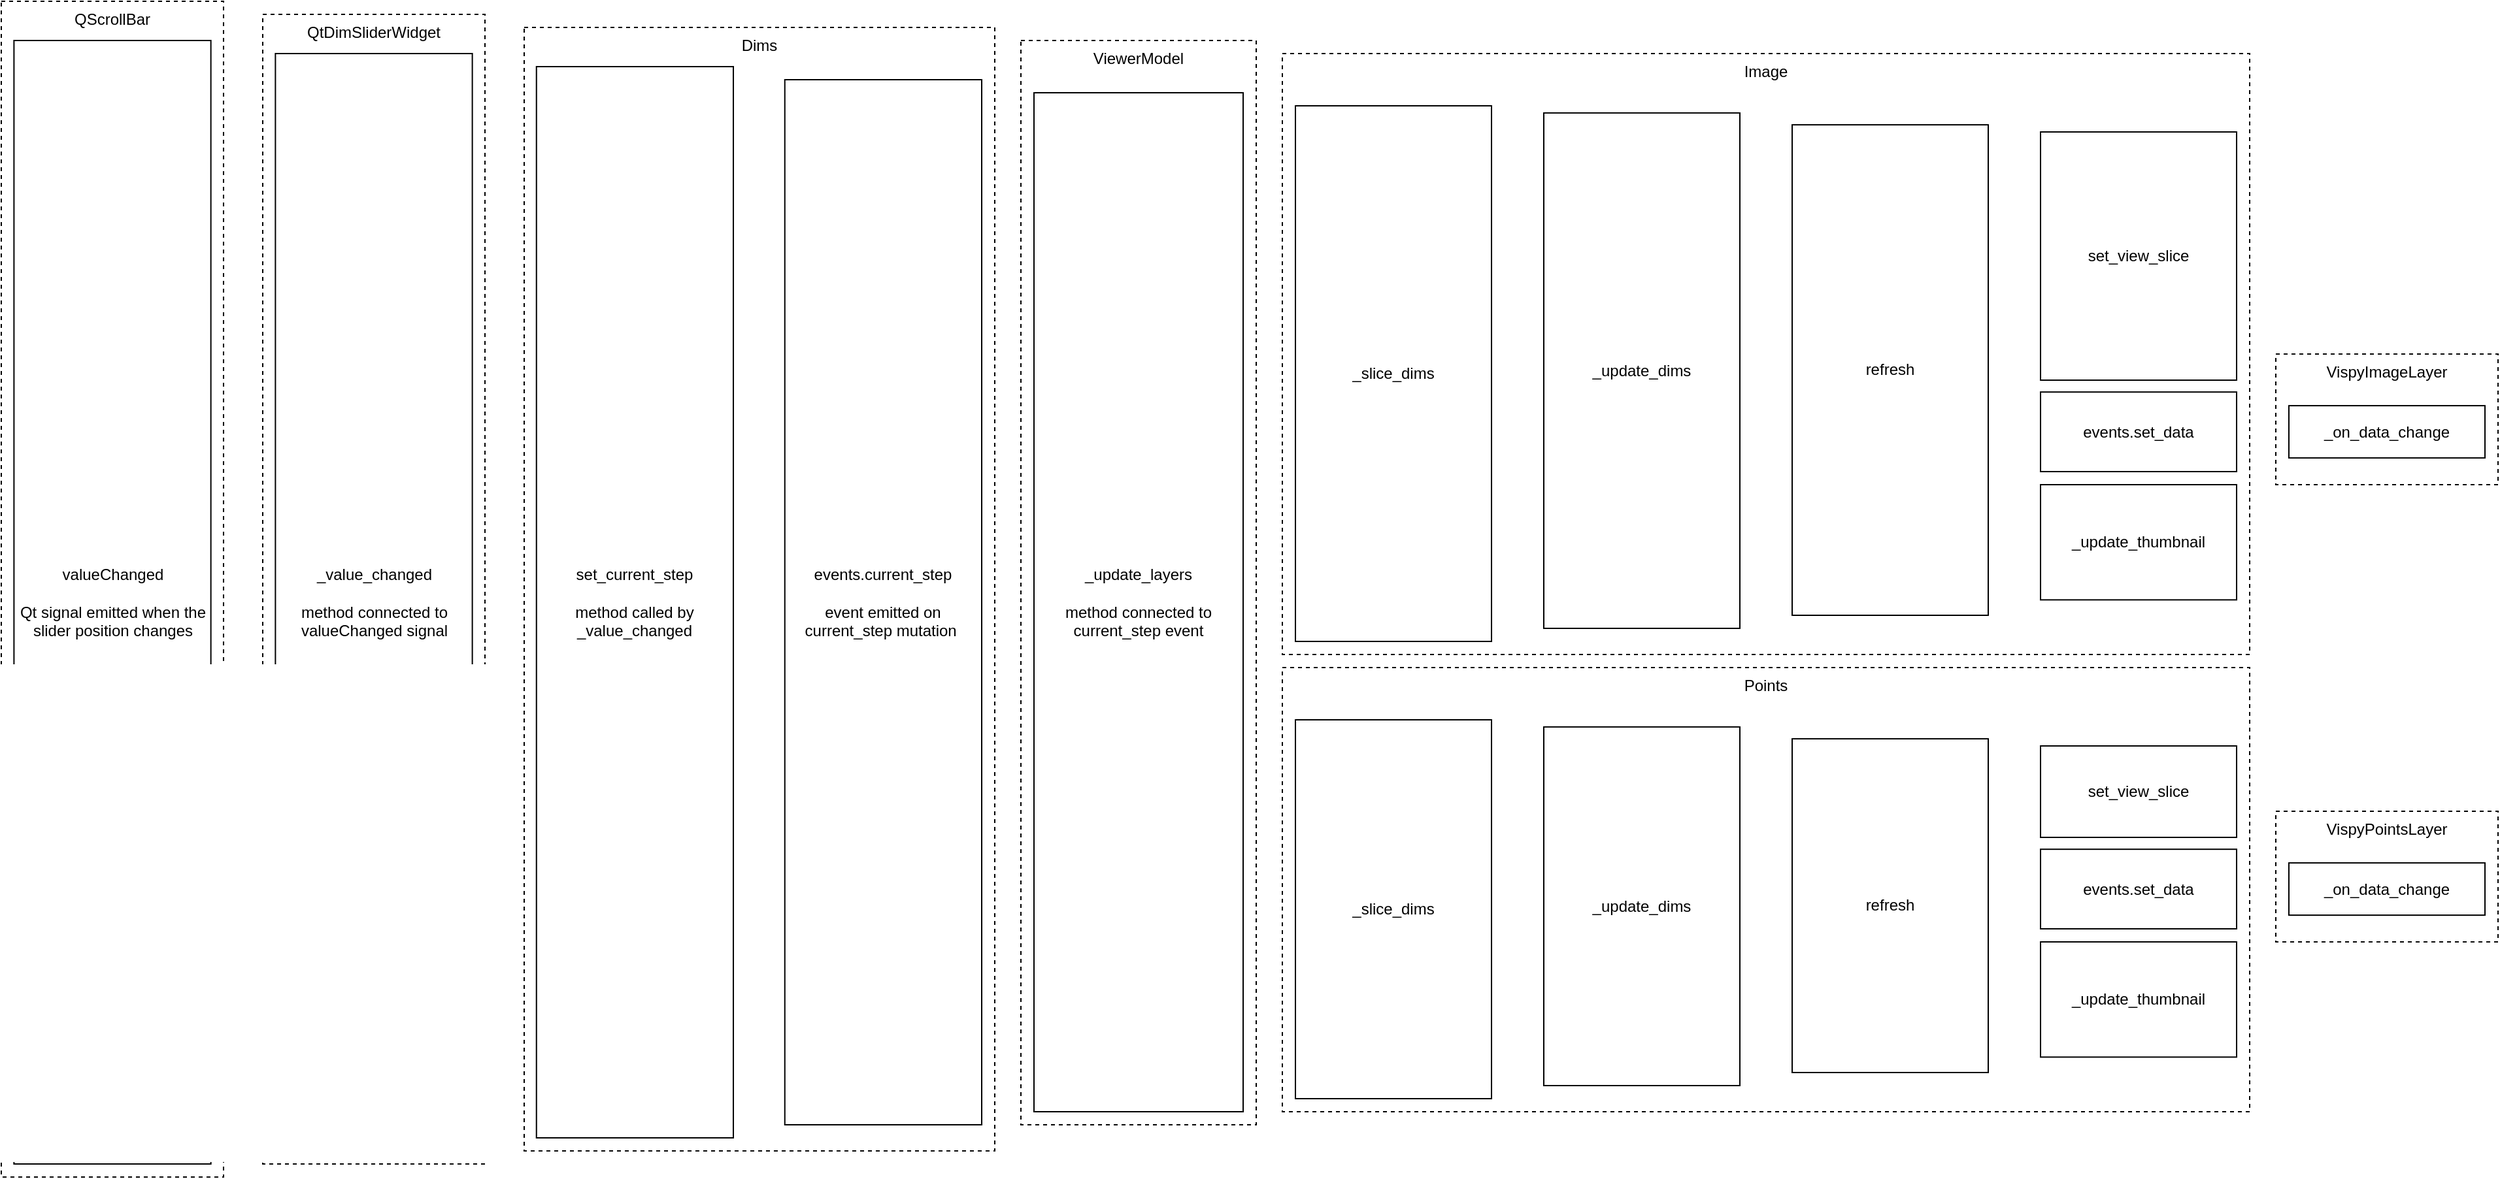 <mxfile version="20.0.4" type="github">
  <diagram id="Yj_vzEqTpsTSU6RkFpzm" name="Page-1">
    <mxGraphModel dx="3756" dy="1456" grid="1" gridSize="10" guides="1" tooltips="1" connect="1" arrows="1" fold="1" page="1" pageScale="1" pageWidth="850" pageHeight="1100" math="0" shadow="0">
      <root>
        <mxCell id="0" />
        <mxCell id="1" parent="0" />
        <mxCell id="6yyRVk2ILkX0JGuf4gln-32" value="" style="group" vertex="1" connectable="0" parent="1">
          <mxGeometry x="1760" y="300" width="170" height="100" as="geometry" />
        </mxCell>
        <mxCell id="6yyRVk2ILkX0JGuf4gln-20" value="VispyImageLayer" style="rounded=0;whiteSpace=wrap;html=1;verticalAlign=top;align=center;spacingLeft=0;spacingTop=0;dashed=1;" vertex="1" parent="6yyRVk2ILkX0JGuf4gln-32">
          <mxGeometry width="170" height="100" as="geometry" />
        </mxCell>
        <mxCell id="6yyRVk2ILkX0JGuf4gln-21" value="_on_data_change" style="rounded=0;whiteSpace=wrap;html=1;" vertex="1" parent="6yyRVk2ILkX0JGuf4gln-32">
          <mxGeometry x="10" y="39.54" width="150" height="40" as="geometry" />
        </mxCell>
        <mxCell id="6yyRVk2ILkX0JGuf4gln-43" value="" style="group" vertex="1" connectable="0" parent="1">
          <mxGeometry x="1760" y="650" width="170" height="100" as="geometry" />
        </mxCell>
        <mxCell id="6yyRVk2ILkX0JGuf4gln-44" value="VispyPointsLayer" style="rounded=0;whiteSpace=wrap;html=1;verticalAlign=top;align=center;spacingLeft=0;spacingTop=0;dashed=1;" vertex="1" parent="6yyRVk2ILkX0JGuf4gln-43">
          <mxGeometry width="170" height="100" as="geometry" />
        </mxCell>
        <mxCell id="6yyRVk2ILkX0JGuf4gln-45" value="_on_data_change" style="rounded=0;whiteSpace=wrap;html=1;" vertex="1" parent="6yyRVk2ILkX0JGuf4gln-43">
          <mxGeometry x="10" y="39.54" width="150" height="40" as="geometry" />
        </mxCell>
        <mxCell id="6yyRVk2ILkX0JGuf4gln-4" value="ViewerModel" style="rounded=0;whiteSpace=wrap;html=1;verticalAlign=top;align=center;spacingLeft=0;spacingTop=0;dashed=1;fillColor=none;" vertex="1" parent="1">
          <mxGeometry x="800" y="60" width="180" height="830" as="geometry" />
        </mxCell>
        <mxCell id="6yyRVk2ILkX0JGuf4gln-6" value="_update_layers&lt;br&gt;&lt;br&gt;method connected to current_step event" style="rounded=0;whiteSpace=wrap;html=1;" vertex="1" parent="1">
          <mxGeometry x="810" y="100" width="160" height="780" as="geometry" />
        </mxCell>
        <mxCell id="6yyRVk2ILkX0JGuf4gln-2" value="Dims" style="rounded=0;whiteSpace=wrap;html=1;verticalAlign=top;align=center;spacingLeft=0;spacingTop=0;dashed=1;" vertex="1" parent="1">
          <mxGeometry x="420" y="50" width="360" height="860" as="geometry" />
        </mxCell>
        <mxCell id="6yyRVk2ILkX0JGuf4gln-3" value="events.current_step&lt;br&gt;&lt;br&gt;event emitted on current_step mutation&amp;nbsp;" style="rounded=0;whiteSpace=wrap;html=1;" vertex="1" parent="1">
          <mxGeometry x="619.38" y="90" width="150.63" height="800" as="geometry" />
        </mxCell>
        <mxCell id="6yyRVk2ILkX0JGuf4gln-36" value="Points" style="rounded=0;whiteSpace=wrap;html=1;verticalAlign=top;align=center;spacingLeft=0;spacingTop=0;dashed=1;fillColor=none;" vertex="1" parent="1">
          <mxGeometry x="1000" y="540" width="740" height="340" as="geometry" />
        </mxCell>
        <mxCell id="6yyRVk2ILkX0JGuf4gln-37" value="_slice_dims" style="rounded=0;whiteSpace=wrap;html=1;" vertex="1" parent="1">
          <mxGeometry x="1010" y="580" width="150" height="290" as="geometry" />
        </mxCell>
        <mxCell id="6yyRVk2ILkX0JGuf4gln-38" value="_update_dims" style="rounded=0;whiteSpace=wrap;html=1;" vertex="1" parent="1">
          <mxGeometry x="1200" y="585.45" width="150" height="274.55" as="geometry" />
        </mxCell>
        <mxCell id="6yyRVk2ILkX0JGuf4gln-39" value="refresh" style="rounded=0;whiteSpace=wrap;html=1;" vertex="1" parent="1">
          <mxGeometry x="1390" y="594.54" width="150" height="255.46" as="geometry" />
        </mxCell>
        <mxCell id="6yyRVk2ILkX0JGuf4gln-40" value="set_view_slice" style="rounded=0;whiteSpace=wrap;html=1;" vertex="1" parent="1">
          <mxGeometry x="1580" y="600" width="150" height="70" as="geometry" />
        </mxCell>
        <mxCell id="6yyRVk2ILkX0JGuf4gln-41" value="events.set_data" style="rounded=0;whiteSpace=wrap;html=1;" vertex="1" parent="1">
          <mxGeometry x="1580" y="679.09" width="150" height="60.91" as="geometry" />
        </mxCell>
        <mxCell id="6yyRVk2ILkX0JGuf4gln-42" value="_update_thumbnail" style="rounded=0;whiteSpace=wrap;html=1;" vertex="1" parent="1">
          <mxGeometry x="1580" y="750.0" width="150" height="88.18" as="geometry" />
        </mxCell>
        <mxCell id="6yyRVk2ILkX0JGuf4gln-7" value="Image" style="rounded=0;whiteSpace=wrap;html=1;verticalAlign=top;align=center;spacingLeft=0;spacingTop=0;dashed=1;fillColor=none;" vertex="1" parent="1">
          <mxGeometry x="1000" y="70" width="740" height="460" as="geometry" />
        </mxCell>
        <mxCell id="6yyRVk2ILkX0JGuf4gln-5" value="_slice_dims" style="rounded=0;whiteSpace=wrap;html=1;" vertex="1" parent="1">
          <mxGeometry x="1010" y="110" width="150" height="410" as="geometry" />
        </mxCell>
        <mxCell id="6yyRVk2ILkX0JGuf4gln-8" value="_update_dims" style="rounded=0;whiteSpace=wrap;html=1;" vertex="1" parent="1">
          <mxGeometry x="1200" y="115.45" width="150" height="394.55" as="geometry" />
        </mxCell>
        <mxCell id="6yyRVk2ILkX0JGuf4gln-9" value="refresh" style="rounded=0;whiteSpace=wrap;html=1;" vertex="1" parent="1">
          <mxGeometry x="1390" y="124.54" width="150" height="375.46" as="geometry" />
        </mxCell>
        <mxCell id="6yyRVk2ILkX0JGuf4gln-10" value="set_view_slice" style="rounded=0;whiteSpace=wrap;html=1;" vertex="1" parent="1">
          <mxGeometry x="1580" y="130" width="150" height="190" as="geometry" />
        </mxCell>
        <mxCell id="6yyRVk2ILkX0JGuf4gln-17" value="events.set_data" style="rounded=0;whiteSpace=wrap;html=1;" vertex="1" parent="1">
          <mxGeometry x="1580" y="329.09" width="150" height="60.91" as="geometry" />
        </mxCell>
        <mxCell id="6yyRVk2ILkX0JGuf4gln-19" value="_update_thumbnail" style="rounded=0;whiteSpace=wrap;html=1;" vertex="1" parent="1">
          <mxGeometry x="1580" y="400" width="150" height="88.18" as="geometry" />
        </mxCell>
        <mxCell id="6yyRVk2ILkX0JGuf4gln-46" value="QtDimSliderWidget" style="rounded=0;whiteSpace=wrap;html=1;verticalAlign=top;align=center;spacingLeft=0;spacingTop=0;dashed=1;" vertex="1" parent="1">
          <mxGeometry x="220" y="40" width="170" height="880" as="geometry" />
        </mxCell>
        <mxCell id="6yyRVk2ILkX0JGuf4gln-47" value="_value_changed&lt;br&gt;&lt;br&gt;method connected to valueChanged signal" style="rounded=0;whiteSpace=wrap;html=1;" vertex="1" parent="1">
          <mxGeometry x="229.69" y="70" width="150.63" height="840" as="geometry" />
        </mxCell>
        <mxCell id="6yyRVk2ILkX0JGuf4gln-48" value="QScrollBar" style="rounded=0;whiteSpace=wrap;html=1;verticalAlign=top;align=center;spacingLeft=0;spacingTop=0;dashed=1;" vertex="1" parent="1">
          <mxGeometry x="20" y="30" width="170" height="900" as="geometry" />
        </mxCell>
        <mxCell id="6yyRVk2ILkX0JGuf4gln-49" value="valueChanged&lt;br&gt;&lt;br&gt;Qt signal emitted when the slider position changes" style="rounded=0;whiteSpace=wrap;html=1;" vertex="1" parent="1">
          <mxGeometry x="29.69" y="60" width="150.63" height="860" as="geometry" />
        </mxCell>
        <mxCell id="6yyRVk2ILkX0JGuf4gln-50" value="set_current_step&lt;br&gt;&lt;br&gt;method called by _value_changed" style="rounded=0;whiteSpace=wrap;html=1;" vertex="1" parent="1">
          <mxGeometry x="429.38" y="80" width="150.63" height="820" as="geometry" />
        </mxCell>
      </root>
    </mxGraphModel>
  </diagram>
</mxfile>

